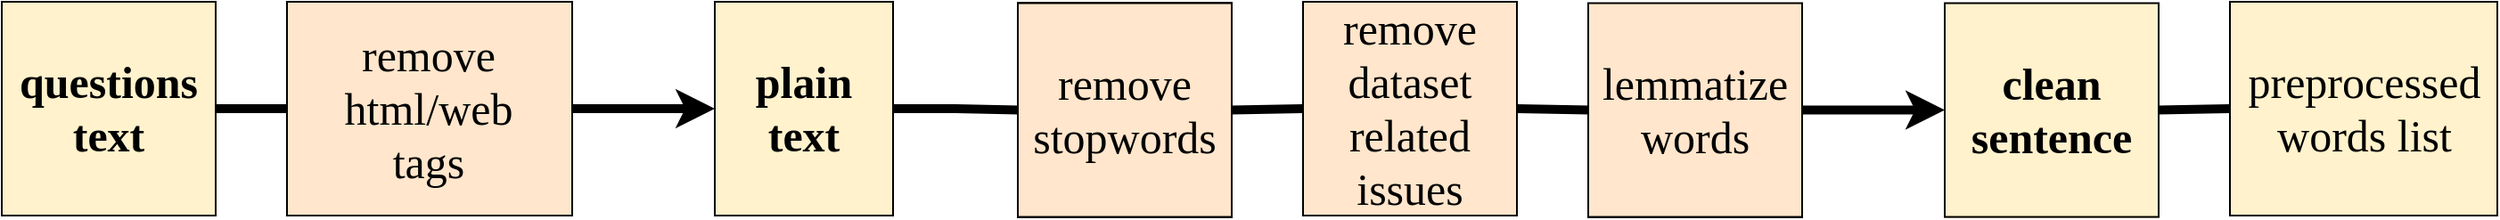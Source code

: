 <mxfile version="17.1.3" type="device"><diagram id="AB0QpI4lE-aX-1sbKeSt" name="Page-1"><mxGraphModel dx="3541" dy="1038" grid="1" gridSize="10" guides="1" tooltips="1" connect="1" arrows="1" fold="1" page="1" pageScale="1" pageWidth="827" pageHeight="1169" math="0" shadow="0"><root><mxCell id="0"/><mxCell id="1" parent="0"/><mxCell id="yEEBqyIdNJNBZYBfJMhP-1" value="" style="group;fillColor=#fff2cc;strokeColor=#d6b656;fontSize=25;fontStyle=0;fontFamily=Times New Roman;" parent="1" vertex="1" connectable="0"><mxGeometry x="-1040" y="260" width="120" height="120" as="geometry"/></mxCell><mxCell id="yEEBqyIdNJNBZYBfJMhP-2" value="" style="rounded=0;whiteSpace=wrap;html=1;fillColor=#FFF2CC;fontSize=25;fontStyle=0;fontFamily=Times New Roman;" parent="yEEBqyIdNJNBZYBfJMhP-1" vertex="1"><mxGeometry width="120" height="120.0" as="geometry"/></mxCell><mxCell id="yEEBqyIdNJNBZYBfJMhP-3" value="&lt;span style=&quot;font-size: 25px;&quot;&gt;questions text&lt;br style=&quot;font-size: 25px;&quot;&gt;&lt;/span&gt;" style="text;html=1;strokeColor=none;fillColor=none;align=center;verticalAlign=middle;whiteSpace=wrap;rounded=0;fontSize=25;fontStyle=1;fontFamily=Times New Roman;" parent="yEEBqyIdNJNBZYBfJMhP-1" vertex="1"><mxGeometry x="30" y="30.0" width="60" height="60.0" as="geometry"/></mxCell><mxCell id="yEEBqyIdNJNBZYBfJMhP-4" value="" style="group;fillColor=#ffe6cc;strokeColor=#000000;fontSize=25;fontStyle=0;fontFamily=Times New Roman;" parent="1" vertex="1" connectable="0"><mxGeometry x="-470" y="260.77" width="120" height="120" as="geometry"/></mxCell><mxCell id="yEEBqyIdNJNBZYBfJMhP-5" value="" style="group;fillColor=#ffe6cc;strokeColor=#000000;fontSize=25;fontStyle=0;fontFamily=Times New Roman;" parent="yEEBqyIdNJNBZYBfJMhP-4" vertex="1" connectable="0"><mxGeometry width="120" height="120" as="geometry"/></mxCell><mxCell id="yEEBqyIdNJNBZYBfJMhP-6" value="" style="verticalLabelPosition=bottom;verticalAlign=top;html=1;shape=process;whiteSpace=wrap;rounded=1;size=0;arcSize=0;fillColor=#ffe6cc;strokeColor=#000000;fontSize=25;fontStyle=0;fontFamily=Times New Roman;" parent="yEEBqyIdNJNBZYBfJMhP-5" vertex="1"><mxGeometry width="120" height="120" as="geometry"/></mxCell><mxCell id="yEEBqyIdNJNBZYBfJMhP-7" value="&lt;span style=&quot;font-size: 25px;&quot;&gt;remove stopwords&lt;/span&gt;" style="text;html=1;strokeColor=none;fillColor=#ffe6cc;align=center;verticalAlign=middle;whiteSpace=wrap;rounded=0;fontSize=25;fontStyle=0;fontFamily=Times New Roman;" parent="yEEBqyIdNJNBZYBfJMhP-5" vertex="1"><mxGeometry x="40" y="30" width="40" height="60" as="geometry"/></mxCell><mxCell id="yEEBqyIdNJNBZYBfJMhP-8" value="" style="endArrow=none;html=1;rounded=0;exitX=1;exitY=0.5;exitDx=0;exitDy=0;entryX=0;entryY=0.5;entryDx=0;entryDy=0;fontSize=25;fontStyle=0;fontFamily=Times New Roman;strokeWidth=5;" parent="1" source="yEEBqyIdNJNBZYBfJMhP-2" target="yEEBqyIdNJNBZYBfJMhP-25" edge="1"><mxGeometry width="50" height="50" relative="1" as="geometry"><mxPoint x="-720" y="490" as="sourcePoint"/><mxPoint x="-780" y="340" as="targetPoint"/></mxGeometry></mxCell><mxCell id="yEEBqyIdNJNBZYBfJMhP-9" value="" style="group;fillColor=#ffe6cc;strokeColor=#000000;fontSize=25;fontStyle=0;fontFamily=Times New Roman;" parent="1" vertex="1" connectable="0"><mxGeometry x="-310" y="280" width="120" height="100" as="geometry"/></mxCell><mxCell id="yEEBqyIdNJNBZYBfJMhP-10" value="" style="group;fillColor=#ffe6cc;strokeColor=#000000;fontSize=25;fontStyle=0;fontFamily=Times New Roman;" parent="yEEBqyIdNJNBZYBfJMhP-9" vertex="1" connectable="0"><mxGeometry width="120" height="100" as="geometry"/></mxCell><mxCell id="yEEBqyIdNJNBZYBfJMhP-11" value="" style="verticalLabelPosition=bottom;verticalAlign=top;html=1;shape=process;whiteSpace=wrap;rounded=1;size=0;arcSize=0;fillColor=#ffe6cc;strokeColor=#000000;fontSize=25;fontStyle=0;fontFamily=Times New Roman;" parent="yEEBqyIdNJNBZYBfJMhP-10" vertex="1"><mxGeometry y="-20" width="120" height="120" as="geometry"/></mxCell><mxCell id="yEEBqyIdNJNBZYBfJMhP-12" value="&lt;span style=&quot;font-size: 25px;&quot;&gt;remove dataset related issues&lt;br style=&quot;font-size: 25px;&quot;&gt;&lt;/span&gt;" style="text;html=1;strokeColor=none;fillColor=#ffe6cc;align=center;verticalAlign=middle;whiteSpace=wrap;rounded=0;fontSize=25;fontStyle=0;fontFamily=Times New Roman;" parent="yEEBqyIdNJNBZYBfJMhP-10" vertex="1"><mxGeometry x="20" y="20" width="80" height="40" as="geometry"/></mxCell><mxCell id="yEEBqyIdNJNBZYBfJMhP-13" value="" style="group;fillColor=#ffe6cc;strokeColor=#000000;fontSize=25;fontStyle=0;fontFamily=Times New Roman;" parent="1" vertex="1" connectable="0"><mxGeometry x="-150" y="290.77" width="120" height="90" as="geometry"/></mxCell><mxCell id="yEEBqyIdNJNBZYBfJMhP-14" value="" style="group;fillColor=#ffe6cc;strokeColor=#000000;fontSize=25;fontStyle=0;fontFamily=Times New Roman;" parent="yEEBqyIdNJNBZYBfJMhP-13" vertex="1" connectable="0"><mxGeometry width="120" height="90" as="geometry"/></mxCell><mxCell id="yEEBqyIdNJNBZYBfJMhP-15" value="" style="verticalLabelPosition=bottom;verticalAlign=top;html=1;shape=process;whiteSpace=wrap;rounded=1;size=0;arcSize=0;fillColor=#ffe6cc;strokeColor=#000000;fontSize=25;fontStyle=0;fontFamily=Times New Roman;" parent="yEEBqyIdNJNBZYBfJMhP-14" vertex="1"><mxGeometry y="-30" width="120" height="120" as="geometry"/></mxCell><mxCell id="yEEBqyIdNJNBZYBfJMhP-16" value="&lt;span style=&quot;font-size: 25px;&quot;&gt;lemmatize words&lt;br style=&quot;font-size: 25px;&quot;&gt;&lt;/span&gt;" style="text;html=1;strokeColor=none;fillColor=#ffe6cc;align=center;verticalAlign=middle;whiteSpace=wrap;rounded=0;fontSize=25;fontStyle=0;fontFamily=Times New Roman;" parent="yEEBqyIdNJNBZYBfJMhP-14" vertex="1"><mxGeometry x="20" y="15" width="80" height="30" as="geometry"/></mxCell><mxCell id="yEEBqyIdNJNBZYBfJMhP-17" value="" style="endArrow=none;html=1;rounded=0;exitX=1;exitY=0.5;exitDx=0;exitDy=0;entryX=0;entryY=0.5;entryDx=0;entryDy=0;fillColor=#ffe6cc;strokeColor=#000000;fontSize=25;fontStyle=0;fontFamily=Times New Roman;strokeWidth=5;" parent="1" source="yEEBqyIdNJNBZYBfJMhP-6" target="yEEBqyIdNJNBZYBfJMhP-11" edge="1"><mxGeometry width="50" height="50" relative="1" as="geometry"><mxPoint x="-10" y="510.77" as="sourcePoint"/><mxPoint x="40" y="460.77" as="targetPoint"/></mxGeometry></mxCell><mxCell id="yEEBqyIdNJNBZYBfJMhP-18" value="" style="endArrow=none;html=1;rounded=0;exitX=1;exitY=0.5;exitDx=0;exitDy=0;entryX=0;entryY=0.5;entryDx=0;entryDy=0;fillColor=#ffe6cc;strokeColor=#000000;fontSize=25;fontStyle=0;fontFamily=Times New Roman;strokeWidth=5;" parent="1" source="yEEBqyIdNJNBZYBfJMhP-11" target="yEEBqyIdNJNBZYBfJMhP-15" edge="1"><mxGeometry width="50" height="50" relative="1" as="geometry"><mxPoint y="420.77" as="sourcePoint"/><mxPoint x="40" y="420.77" as="targetPoint"/></mxGeometry></mxCell><mxCell id="yEEBqyIdNJNBZYBfJMhP-19" value="" style="group;fillColor=#fff2cc;strokeColor=#d6b656;fontSize=25;fontStyle=1;fontFamily=Times New Roman;" parent="1" vertex="1" connectable="0"><mxGeometry x="-640" y="260" width="100" height="120" as="geometry"/></mxCell><mxCell id="yEEBqyIdNJNBZYBfJMhP-20" value="" style="rounded=0;whiteSpace=wrap;html=1;fillColor=#FFF2CC;fontSize=25;fontStyle=0;fontFamily=Times New Roman;" parent="yEEBqyIdNJNBZYBfJMhP-19" vertex="1"><mxGeometry width="100" height="120" as="geometry"/></mxCell><mxCell id="yEEBqyIdNJNBZYBfJMhP-21" value="&lt;span style=&quot;font-size: 25px;&quot;&gt;plain text&lt;br style=&quot;font-size: 25px;&quot;&gt;&lt;/span&gt;" style="text;html=1;strokeColor=none;fillColor=none;align=center;verticalAlign=middle;whiteSpace=wrap;rounded=0;fontSize=25;fontStyle=1;fontFamily=Times New Roman;" parent="yEEBqyIdNJNBZYBfJMhP-19" vertex="1"><mxGeometry x="25" y="30" width="50" height="60" as="geometry"/></mxCell><mxCell id="yEEBqyIdNJNBZYBfJMhP-22" value="" style="endArrow=classic;html=1;rounded=0;exitX=1;exitY=0.5;exitDx=0;exitDy=0;entryX=0;entryY=0.5;entryDx=0;entryDy=0;fontSize=25;fontStyle=0;fontFamily=Times New Roman;strokeWidth=5;endFill=1;" parent="1" source="yEEBqyIdNJNBZYBfJMhP-25" target="yEEBqyIdNJNBZYBfJMhP-20" edge="1"><mxGeometry width="50" height="50" relative="1" as="geometry"><mxPoint x="-580" y="340" as="sourcePoint"/><mxPoint x="-110" y="480" as="targetPoint"/></mxGeometry></mxCell><mxCell id="yEEBqyIdNJNBZYBfJMhP-23" value="" style="group;fillColor=#ffe6cc;strokeColor=#000000;fontSize=25;fontStyle=0;fontFamily=Times New Roman;" parent="1" vertex="1" connectable="0"><mxGeometry x="-880" y="260" width="160" height="120" as="geometry"/></mxCell><mxCell id="yEEBqyIdNJNBZYBfJMhP-24" value="" style="group;fillColor=#ffe6cc;strokeColor=#000000;fontSize=25;fontStyle=0;fontFamily=Times New Roman;" parent="yEEBqyIdNJNBZYBfJMhP-23" vertex="1" connectable="0"><mxGeometry width="160" height="120.0" as="geometry"/></mxCell><mxCell id="yEEBqyIdNJNBZYBfJMhP-25" value="" style="verticalLabelPosition=bottom;verticalAlign=top;html=1;shape=process;whiteSpace=wrap;rounded=1;size=0;arcSize=0;fillColor=#ffe6cc;strokeColor=#000000;fontSize=25;fontStyle=0;fontFamily=Times New Roman;" parent="yEEBqyIdNJNBZYBfJMhP-24" vertex="1"><mxGeometry width="160" height="120.0" as="geometry"/></mxCell><mxCell id="yEEBqyIdNJNBZYBfJMhP-26" value="&lt;span style=&quot;font-size: 25px;&quot;&gt;remove html/web tags&lt;/span&gt;" style="text;html=1;strokeColor=none;fillColor=#ffe6cc;align=center;verticalAlign=middle;whiteSpace=wrap;rounded=0;fontSize=25;fontStyle=0;fontFamily=Times New Roman;" parent="yEEBqyIdNJNBZYBfJMhP-24" vertex="1"><mxGeometry x="53.333" y="30.0" width="53.333" height="60.0" as="geometry"/></mxCell><mxCell id="yEEBqyIdNJNBZYBfJMhP-27" value="" style="endArrow=classic;html=1;rounded=0;exitX=1;exitY=0.5;exitDx=0;exitDy=0;fillColor=#ffe6cc;strokeColor=#000000;entryX=0;entryY=0.5;entryDx=0;entryDy=0;fontSize=25;fontStyle=0;fontFamily=Times New Roman;strokeWidth=5;endFill=1;" parent="1" source="yEEBqyIdNJNBZYBfJMhP-15" target="yEEBqyIdNJNBZYBfJMhP-29" edge="1"><mxGeometry width="50" height="50" relative="1" as="geometry"><mxPoint x="80" y="420.77" as="sourcePoint"/><mxPoint x="270" y="410.77" as="targetPoint"/></mxGeometry></mxCell><mxCell id="yEEBqyIdNJNBZYBfJMhP-28" value="" style="group;fillColor=#fff2cc;strokeColor=#d6b656;fontSize=25;fontStyle=0;fontFamily=Times New Roman;" parent="1" vertex="1" connectable="0"><mxGeometry x="50" y="290.77" width="120" height="90" as="geometry"/></mxCell><mxCell id="yEEBqyIdNJNBZYBfJMhP-29" value="" style="rounded=0;whiteSpace=wrap;html=1;fillColor=#FFF2CC;fontSize=25;fontStyle=0;fontFamily=Times New Roman;" parent="yEEBqyIdNJNBZYBfJMhP-28" vertex="1"><mxGeometry y="-30" width="120" height="120" as="geometry"/></mxCell><mxCell id="yEEBqyIdNJNBZYBfJMhP-30" value="&lt;span style=&quot;font-size: 25px;&quot;&gt;clean sentence&lt;br style=&quot;font-size: 25px;&quot;&gt;&lt;/span&gt;" style="text;html=1;strokeColor=none;fillColor=none;align=center;verticalAlign=middle;whiteSpace=wrap;rounded=0;fontSize=25;fontStyle=1;fontFamily=Times New Roman;" parent="yEEBqyIdNJNBZYBfJMhP-28" vertex="1"><mxGeometry x="40" y="15" width="40" height="30" as="geometry"/></mxCell><mxCell id="yEEBqyIdNJNBZYBfJMhP-31" value="" style="endArrow=none;html=1;rounded=0;exitX=1;exitY=0.5;exitDx=0;exitDy=0;fontSize=25;fontStyle=0;fontFamily=Times New Roman;entryX=0;entryY=0.5;entryDx=0;entryDy=0;strokeWidth=5;" parent="1" source="yEEBqyIdNJNBZYBfJMhP-29" target="yEEBqyIdNJNBZYBfJMhP-33" edge="1"><mxGeometry width="50" height="50" relative="1" as="geometry"><mxPoint x="-180.0" y="300" as="sourcePoint"/><mxPoint x="310" y="400" as="targetPoint"/><Array as="points"/></mxGeometry></mxCell><mxCell id="yEEBqyIdNJNBZYBfJMhP-32" value="" style="group;fillColor=#fff2cc;strokeColor=#d6b656;fontSize=25;fontStyle=0;fontFamily=Times New Roman;" parent="1" vertex="1" connectable="0"><mxGeometry x="210" y="260" width="150" height="120" as="geometry"/></mxCell><mxCell id="yEEBqyIdNJNBZYBfJMhP-33" value="" style="rounded=0;whiteSpace=wrap;html=1;fillColor=#FFF2CC;fontSize=25;fontStyle=0;fontFamily=Times New Roman;" parent="yEEBqyIdNJNBZYBfJMhP-32" vertex="1"><mxGeometry width="150" height="120" as="geometry"/></mxCell><mxCell id="yEEBqyIdNJNBZYBfJMhP-34" value="&lt;span style=&quot;font-size: 25px;&quot;&gt;preprocessed words list&lt;br style=&quot;font-size: 25px;&quot;&gt;&lt;/span&gt;" style="text;html=1;strokeColor=none;fillColor=none;align=center;verticalAlign=middle;whiteSpace=wrap;rounded=0;fontSize=25;fontStyle=0;fontFamily=Times New Roman;" parent="yEEBqyIdNJNBZYBfJMhP-32" vertex="1"><mxGeometry x="37.5" y="30" width="75" height="60" as="geometry"/></mxCell><mxCell id="yEEBqyIdNJNBZYBfJMhP-35" value="" style="edgeStyle=orthogonalEdgeStyle;rounded=0;orthogonalLoop=1;jettySize=auto;html=1;fontFamily=Times New Roman;fontSize=25;entryX=0;entryY=0.5;entryDx=0;entryDy=0;exitX=1;exitY=0.5;exitDx=0;exitDy=0;fontStyle=0;strokeWidth=5;endArrow=none;endFill=0;" parent="1" source="yEEBqyIdNJNBZYBfJMhP-20" target="yEEBqyIdNJNBZYBfJMhP-6" edge="1"><mxGeometry relative="1" as="geometry"/></mxCell></root></mxGraphModel></diagram></mxfile>